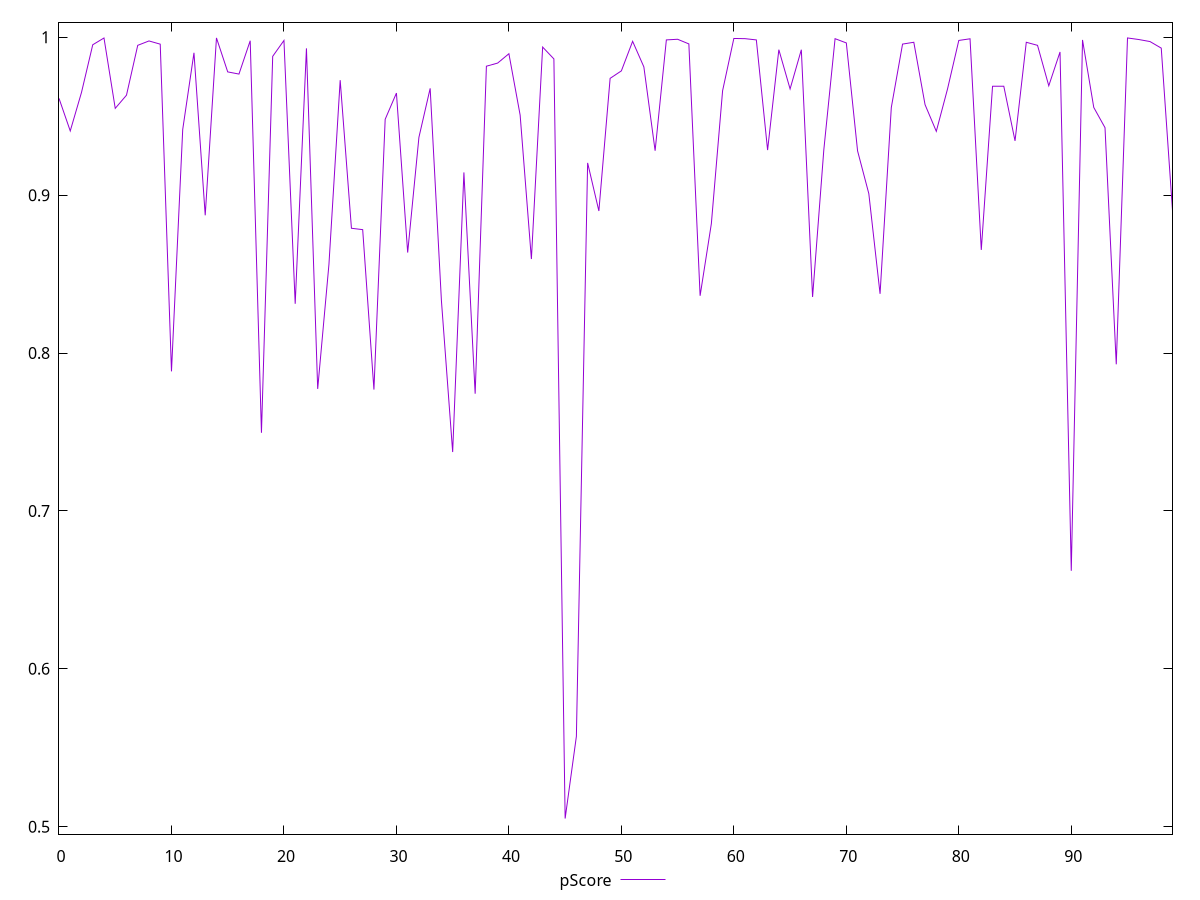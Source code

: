 reset

$pScore <<EOF
0 0.9612952905486272
1 0.9406570415621083
2 0.9650656288341946
3 0.9952449979772142
4 0.9995319068153126
5 0.9549716922428788
6 0.963317991363245
7 0.9948832958265907
8 0.997662992540665
9 0.9956292643406794
10 0.7883905966658329
11 0.9415878712826683
12 0.9901645229931917
13 0.8872134510858778
14 0.9995865466279237
15 0.9780623906547559
16 0.9766848937698774
17 0.997801763782717
18 0.7494828991231454
19 0.9879240283565325
20 0.9979637385233677
21 0.8311909330973544
22 0.9929651215211681
23 0.7772914598937181
24 0.85616607973904
25 0.9728217662793557
26 0.8790140178251467
27 0.8781551127736997
28 0.7768383144019286
29 0.9480379840017362
30 0.964651906297789
31 0.8636315255920994
32 0.9366194705392679
33 0.9676363232369144
34 0.8332187273431517
35 0.7372937665767801
36 0.9143885097812549
37 0.7742347723417515
38 0.9816626960791834
39 0.9836480110893163
40 0.9895694887996078
41 0.9506673140960916
42 0.8595231032474258
43 0.9937785204128173
44 0.9862827792332507
45 0.5051798691555289
46 0.5571846167524863
47 0.9204172627860077
48 0.8899730992140784
49 0.9739909596825385
50 0.978703937371936
51 0.9974284990571468
52 0.9812239909400642
53 0.9281281059575269
54 0.998323391138884
55 0.9987254180764549
56 0.9957829806465708
57 0.8362646274813734
58 0.8819310373694648
59 0.9661473966477803
60 0.9992369664803433
61 0.9991075327728629
62 0.998316209008026
63 0.928547003769542
64 0.9921226393505935
65 0.9672508198433598
66 0.9921007106182138
67 0.835491021871234
68 0.9287217036055084
69 0.9990983087007388
70 0.9963997015719995
71 0.9280345443112369
72 0.9009503998315906
73 0.837499686791963
74 0.9555156198127237
75 0.9956747855871999
76 0.9968295403391075
77 0.9573026046355624
78 0.9404171567411407
79 0.9673192809478572
80 0.9979790858389762
81 0.9990270993919094
82 0.8653005676018561
83 0.9689588466379524
84 0.968995041099955
85 0.934367594441045
86 0.9968214864527765
87 0.99487861051616
88 0.969265704733024
89 0.9906790063083316
90 0.6620845330887228
91 0.9983047579120055
92 0.9555404750844625
93 0.9427085985584283
94 0.7928489110110034
95 0.9995604800688185
96 0.998566127906011
97 0.9972765052649772
98 0.9931149956097678
99 0.8902224235798962
EOF

set key outside below
set xrange [0:99]
set yrange [0.49529173560608103:1.0094746801773715]
set trange [0.49529173560608103:1.0094746801773715]
set terminal svg size 640, 500 enhanced background rgb 'white'
set output "report_00015_2021-02-09T16-11-33.973Z/mainthread-work-breakdown/samples/pages+cached+noadtech+nomedia+nocss/pScore/values.svg"

plot $pScore title "pScore" with line

reset
